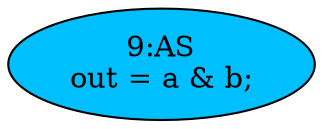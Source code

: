 strict digraph "" {
	node [label="\N"];
	"9:AS"	[ast="<pyverilog.vparser.ast.Assign object at 0x7f1456727150>",
		def_var="['out']",
		fillcolor=deepskyblue,
		label="9:AS
out = a & b;",
		statements="[]",
		style=filled,
		typ=Assign,
		use_var="['a', 'b']"];
}
